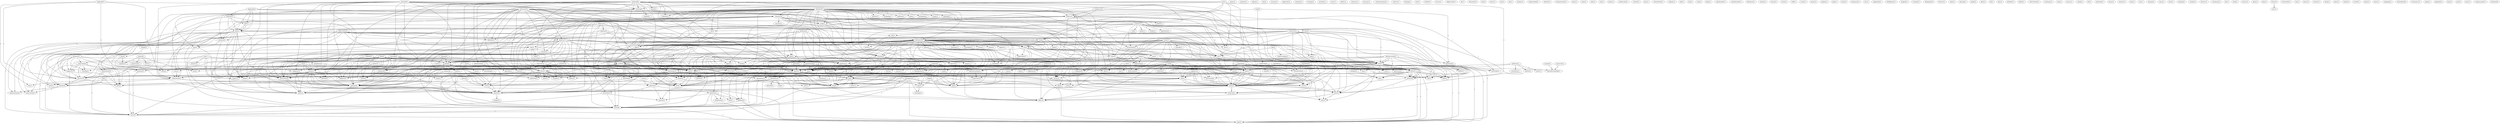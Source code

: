 digraph G {
  observation [ label="observation(3)" ];
  believes [ label="believes(7)" ];
  commitment [ label="commitment(3)" ];
  sentence [ label="sentence(2)" ];
  case [ label="case(2)" ];
  followed [ label="followed(1)" ];
  etiquette [ label="etiquette(2)" ];
  finish [ label="finish(1)" ];
  keep [ label="keep(3)" ];
  mitchell [ label="mitchell(4)" ];
  continue [ label="continue(16)" ];
  come [ label="come(2)" ];
  meeting [ label="meeting(6)" ];
  make [ label="make(4)" ];
  point [ label="point(1)" ];
  point [ label="point(2)" ];
  happens [ label="happens(4)" ];
  think [ label="think(4)" ];
  package [ label="package(8)" ];
  know [ label="know(3)" ];
  investment [ label="investment(2)" ];
  prepared [ label="prepared(1)" ];
  passed [ label="passed(3)" ];
  listen [ label="listen(2)" ];
  needs [ label="needs(1)" ];
  see [ label="see(8)" ];
  power [ label="power(6)" ];
  rests [ label="rests(1)" ];
  repression [ label="repression(1)" ];
  complies [ label="complies(1)" ];
  area [ label="area(2)" ];
  put [ label="put(2)" ];
  work [ label="work(1)" ];
  situation [ label="situation(7)" ];
  work [ label="work(1)" ];
  sort [ label="sort(1)" ];
  proforma [ label="proforma(1)" ];
  right [ label="right(1)" ];
  one [ label="one(3)" ];
  context [ label="context(4)" ];
  agree [ label="agree(1)" ];
  moment [ label="moment(1)" ];
  option [ label="option(1)" ];
  role [ label="role(2)" ];
  appears [ label="appears(3)" ];
  compromise [ label="compromise(3)" ];
  told [ label="told(1)" ];
  mean [ label="mean(1)" ];
  compromise [ label="compromise(2)" ];
  trust [ label="trust(1)" ];
  mean [ label="mean(3)" ];
  assume [ label="assume(1)" ];
  approach [ label="approach(1)" ];
  congress [ label="congress(5)" ];
  experience [ label="experience(1)" ];
  week [ label="week(5)" ];
  aid [ label="aid(1)" ];
  way [ label="way(4)" ];
  plans [ label="plans(1)" ];
  ask [ label="ask(2)" ];
  involvement [ label="involvement(2)" ];
  tell [ label="tell(2)" ];
  list [ label="list(7)" ];
  plan [ label="plan(5)" ];
  couple [ label="couple(1)" ];
  yesterday [ label="yesterday(2)" ];
  consider [ label="consider(1)" ];
  evening [ label="evening(1)" ];
  conference [ label="conference(3)" ];
  believe [ label="believe(2)" ];
  camp [ label="camp(1)" ];
  try [ label="try(4)" ];
  woo [ label="woo(1)" ];
  provides [ label="provides(1)" ];
  comply [ label="comply(2)" ];
  stay [ label="stay(4)" ];
  beginning [ label="beginning(2)" ];
  term [ label="term(2)" ];
  majority [ label="majority(2)" ];
  didn [ label="didn(1)" ];
  made [ label="made(1)" ];
  need [ label="need(1)" ];
  need [ label="need(1)" ];
  clear [ label="clear(2)" ];
  news [ label="news(1)" ];
  resolution [ label="resolution(3)" ];
  negotiating [ label="negotiating(1)" ];
  look [ label="look(2)" ];
  press [ label="press(2)" ];
  look [ label="look(2)" ];
  press [ label="press(5)" ];
  table [ label="table(1)" ];
  review [ label="review(2)" ];
  agreement [ label="agreement(2)" ];
  sign [ label="sign(2)" ];
  program [ label="program(6)" ];
  go [ label="go(9)" ];
  time [ label="time(7)" ];
  fight [ label="fight(1)" ];
  fight [ label="fight(1)" ];
  happened [ label="happened(1)" ];
  vote [ label="vote(1)" ];
  order [ label="order(1)" ];
  office [ label="office(2)" ];
  reach [ label="reach(2)" ];
  question [ label="question(7)" ];
  ability [ label="ability(1)" ];
  stimulus [ label="stimulus(1)" ];
  present [ label="present(1)" ];
  take [ label="take(3)" ];
  correspondence [ label="correspondence(1)" ];
  evidence [ label="evidence(3)" ];
  difference [ label="difference(1)" ];
  faith [ label="faith(1)" ];
  warn [ label="warn(1)" ];
  effect [ label="effect(2)" ];
  talk [ label="talk(2)" ];
  understanding [ label="understanding(1)" ];
  view [ label="view(1)" ];
  reduces [ label="reduces(1)" ];
  funding [ label="funding(2)" ];
  lack [ label="lack(1)" ];
  rethink [ label="rethink(1)" ];
  iran [ label="iran(1)" ];
  compliance [ label="compliance(5)" ];
  become [ label="become(1)" ];
  terrorism [ label="terrorism(2)" ];
  support [ label="support(4)" ];
  expect [ label="expect(1)" ];
  accuse [ label="accuse(1)" ];
  intends [ label="intends(2)" ];
  progress [ label="progress(4)" ];
  issue [ label="issue(1)" ];
  issue [ label="issue(1)" ];
  something [ label="something(10)" ];
  process [ label="process(5)" ];
  opportunity [ label="opportunity(1)" ];
  cia [ label="cia(1)" ];
  education [ label="education(2)" ];
  end [ label="end(1)" ];
  game [ label="game(4)" ];
  tighten [ label="tighten(1)" ];
  noose [ label="noose(1)" ];
  reiterates [ label="reiterates(1)" ];
  investigate [ label="investigate(1)" ];
  watch [ label="watch(1)" ];
  tolerate [ label="tolerate(1)" ];
  belief [ label="belief(2)" ];
  cooperation [ label="cooperation(1)" ];
  demand [ label="demand(1)" ];
  reason [ label="reason(1)" ];
  ball [ label="ball(5)" ];
  find [ label="find(2)" ];
  kind [ label="kind(8)" ];
  meets [ label="meets(1)" ];
  play [ label="play(2)" ];
  move [ label="move(3)" ];
  won [ label="won(1)" ];
  hussein [ label="hussein(3)" ];
  want [ label="want(1)" ];
  judgment [ label="judgment(1)" ];
  pre [ label="pre(1)" ];
  policy [ label="policy(3)" ];
  prevent [ label="prevent(1)" ];
  create [ label="create(3)" ];
  reiterated [ label="reiterated(4)" ];
  mubarak [ label="mubarak(6)" ];
  information [ label="information(3)" ];
  schedule [ label="schedule(2)" ];
  lunch [ label="lunch(2)" ];
  morning [ label="morning(6)" ];
  tomorrow [ label="tomorrow(3)" ];
  characterization [ label="characterization(2)" ];
  period [ label="period(1)" ];
  dinner [ label="dinner(1)" ];
  interview [ label="interview(1)" ];
  anything [ label="anything(4)" ];
  visit [ label="visit(4)" ];
  release [ label="release(1)" ];
  perpetuating [ label="perpetuating(1)" ];
  derelict [ label="derelict(1)" ];
  today [ label="today(3)" ];
  baseball [ label="baseball(3)" ];
  management [ label="management(1)" ];
  group [ label="group(1)" ];
  briefing [ label="briefing(3)" ];
  org [ label="org(1)" ];
  league [ label="league(1)" ];
  read [ label="read(1)" ];
  letter [ label="letter(1)" ];
  sent [ label="sent(2)" ];
  transportation [ label="transportation(1)" ];
  meet [ label="meet(1)" ];
  bill [ label="bill(2)" ];
  summer [ label="summer(4)" ];
  action [ label="action(8)" ];
  room [ label="room(1)" ];
  miyazawa [ label="miyazawa(3)" ];
  conversation [ label="conversation(3)" ];
  comment [ label="comment(4)" ];
  discussion [ label="discussion(3)" ];
  empted [ label="empted(1)" ];
  duty [ label="duty(1)" ];
  operation [ label="operation(1)" ];
  deal [ label="deal(1)" ];
  rule [ label="rule(1)" ];
  rest [ label="rest(1)" ];
  peace [ label="peace(1)" ];
  understand [ label="understand(1)" ];
  george [ label="george(18)" ];
  possibility [ label="possibility(3)" ];
  park [ label="park(1)" ];
  probability [ label="probability(1)" ];
  year [ label="year(2)" ];
  escapes [ label="escapes(1)" ];
  accept [ label="accept(1)" ];
  embargo [ label="embargo(2)" ];
  name [ label="name(1)" ];
  break [ label="break(1)" ];
  logjam [ label="logjam(1)" ];
  individual [ label="individual(2)" ];
  partner [ label="partner(1)" ];
  managing [ label="managing(1)" ];
  condition [ label="condition(1)" ];
  gridlock [ label="gridlock(2)" ];
  summit [ label="summit(1)" ];
  frustrate [ label="frustrate(2)" ];
  minority [ label="minority(2)" ];
  activity [ label="activity(2)" ];
  miazawa [ label="miazawa(2)" ];
  standing [ label="standing(1)" ];
  position [ label="position(5)" ];
  administration [ label="administration(3)" ];
  thinks [ label="thinks(1)" ];
  opposition [ label="opposition(2)" ];
  day [ label="day(1)" ];
  job [ label="job(1)" ];
  past [ label="past(1)" ];
  serbia [ label="serbia(2)" ];
  amtrack [ label="amtrack(3)" ];
  miscalculate [ label="miscalculate(1)" ];
  rodham [ label="rodham(1)" ];
  dole [ label="dole(4)" ];
  side [ label="side(1)" ];
  believed [ label="believed(1)" ];
  hud [ label="hud(1)" ];
  iraq [ label="iraq(3)" ];
  feel [ label="feel(1)" ];
  law [ label="law(1)" ];
  enforcement [ label="enforcement(1)" ];
  wait [ label="wait(1)" ];
  courtesy [ label="courtesy(1)" ];
  took [ label="took(1)" ];
  network [ label="network(1)" ];
  iraqi [ label="iraqi(3)" ];
  leadership [ label="leadership(5)" ];
  house [ label="house(7)" ];
  passage [ label="passage(1)" ];
  road [ label="road(1)" ];
  thing [ label="thing(1)" ];
  combination [ label="combination(1)" ];
  pickett [ label="pickett(1)" ];
  filibuster [ label="filibuster(2)" ];
  highway [ label="highway(2)" ];
  stop [ label="stop(3)" ];
  consideration [ label="consideration(1)" ];
  matter [ label="matter(2)" ];
  baltimore [ label="baltimore(1)" ];
  tack [ label="tack(1)" ];
  station [ label="station(1)" ];
  transit [ label="transit(1)" ];
  construction [ label="construction(1)" ];
  introduction [ label="introduction(1)" ];
  travel [ label="travel(1)" ];
  staff [ label="staff(1)" ];
  russia [ label="russia(1)" ];
  easter [ label="easter(1)" ];
  explain [ label="explain(1)" ];
  logic [ label="logic(1)" ];
  met [ label="met(2)" ];
  went [ label="went(1)" ];
  boris [ label="boris(2)" ];
  commerce [ label="commerce(1)" ];
  war [ label="war(1)" ];
  appointed [ label="appointed(1)" ];
  california [ label="california(1)" ];
  cabinet [ label="cabinet(2)" ];
  envoy [ label="envoy(1)" ];
  coordiante [ label="coordiante(1)" ];
  magnitude [ label="magnitude(2)" ];
  announced [ label="announced(1)" ];
  immunization [ label="immunization(1)" ];
  jackson [ label="jackson(9)" ];
  course [ label="course(1)" ];
  friend [ label="friend(1)" ];
  town [ label="town(1)" ];
  misunderstanding [ label="misunderstanding(1)" ];
  intelligence [ label="intelligence(1)" ];
  stopped [ label="stopped(1)" ];
  strategy [ label="strategy(1)" ];
  delegation [ label="delegation(2)" ];
  interest [ label="interest(1)" ];
  unify [ label="unify(1)" ];
  reverend [ label="reverend(7)" ];
  passing [ label="passing(1)" ];
  spoke [ label="spoke(2)" ];
  pitch [ label="pitch(1)" ];
  japanese [ label="japanese(4)" ];
  stated [ label="stated(1)" ];
  fbi [ label="fbi(1)" ];
  stand [ label="stand(1)" ];
  riley [ label="riley(1)" ];
  problem [ label="problem(1)" ];
  deficit [ label="deficit(1)" ];
  intervention [ label="intervention(1)" ];
  continues [ label="continues(1)" ];
  senate [ label="senate(1)" ];
  perpetuate [ label="perpetuate(1)" ];
  hold [ label="hold(1)" ];
  york [ label="york(1)" ];
  caucus [ label="caucus(1)" ];
  vanick [ label="vanick(1)" ];
  edt [ label="edt(1)" ];
  wanted [ label="wanted(2)" ];
  maryland [ label="maryland(1)" ];
  mr [ label="mr(64)" ];
  mention [ label="mention(1)" ];
  raises [ label="raises(1)" ];
  mclarty [ label="mclarty(1)" ];
  beat [ label="beat(1)" ];
  vice [ label="vice(1)" ];
  saddam [ label="saddam(4)" ];
  sharing [ label="sharing(1)" ];
  republican [ label="republican(1)" ];
  wasn [ label="wasn(1)" ];
  bush [ label="bush(1)" ];
  nothing [ label="nothing(2)" ];
  sunday [ label="sunday(1)" ];
  discuss [ label="discuss(1)" ];
  statement [ label="statement(1)" ];
  hq [ label="hq(1)" ];
  asked [ label="asked(2)" ];
  vancouver [ label="vancouver(2)" ];
  chief [ label="chief(1)" ];
  excuse [ label="excuse(1)" ];
  pena [ label="pena(1)" ];
  base [ label="base(1)" ];
  hear [ label="hear(1)" ];
  misreading [ label="misreading(1)" ];
  future [ label="future(2)" ];
  turn [ label="turn(1)" ];
  frustration [ label="frustration(1)" ];
  ron [ label="ron(1)" ];
  jewry [ label="jewry(2)" ];
  yeltsin [ label="yeltsin(5)" ];
  contact [ label="contact(1)" ];
  fact [ label="fact(3)" ];
  business [ label="business(1)" ];
  message [ label="message(1)" ];
  mack [ label="mack(1)" ];
  iran [ label="iran(1)" ];
  gave [ label="gave(1)" ];
  clinton [ label="clinton(2)" ];
  island [ label="island(1)" ];
  senator [ label="senator(8)" ];
  record [ label="record(1)" ];
  union [ label="union(1)" ];
  budget [ label="budget(3)" ];
  marc [ label="marc(1)" ];
  campaign [ label="campaign(1)" ];
  christopher [ label="christopher(6)" ];
  president [ label="president(45)" ];
  secretary [ label="secretary(12)" ];
  japan [ label="japan(1)" ];
  gephardt [ label="gephardt(1)" ];
  kuril [ label="kuril(2)" ];
  gore [ label="gore(2)" ];
  jesse [ label="jesse(1)" ];
  congressman [ label="congressman(1)" ];
  minister [ label="minister(6)" ];
  observation -> believes [ label="1" ];
  observation -> commitment [ label="1" ];
  observation -> sentence [ label="1" ];
  observation -> case [ label="1" ];
  observation -> followed [ label="1" ];
  observation -> etiquette [ label="1" ];
  observation -> finish [ label="1" ];
  observation -> keep [ label="1" ];
  mitchell -> believes [ label="1" ];
  mitchell -> continue [ label="1" ];
  mitchell -> come [ label="1" ];
  mitchell -> meeting [ label="1" ];
  mitchell -> make [ label="1" ];
  mitchell -> point [ label="1" ];
  mitchell -> point [ label="1" ];
  mitchell -> happens [ label="1" ];
  mitchell -> think [ label="1" ];
  mitchell -> package [ label="1" ];
  mitchell -> know [ label="2" ];
  mitchell -> investment [ label="1" ];
  mitchell -> prepared [ label="1" ];
  mitchell -> passed [ label="1" ];
  mitchell -> listen [ label="1" ];
  mitchell -> needs [ label="1" ];
  mitchell -> see [ label="2" ];
  power -> rests [ label="1" ];
  power -> repression [ label="1" ];
  power -> complies [ label="1" ];
  power -> area [ label="1" ];
  put -> work [ label="1" ];
  put -> meeting [ label="1" ];
  put -> situation [ label="1" ];
  put -> work [ label="1" ];
  put -> sort [ label="1" ];
  put -> proforma [ label="1" ];
  put -> right [ label="1" ];
  put -> one [ label="1" ];
  put -> context [ label="1" ];
  appears -> compromise [ label="1" ];
  appears -> told [ label="1" ];
  appears -> mean [ label="1" ];
  appears -> compromise [ label="1" ];
  appears -> trust [ label="1" ];
  appears -> mean [ label="1" ];
  congress -> experience [ label="1" ];
  congress -> week [ label="1" ];
  congress -> aid [ label="1" ];
  congress -> way [ label="1" ];
  congress -> plans [ label="1" ];
  congress -> ask [ label="1" ];
  congress -> involvement [ label="1" ];
  congress -> tell [ label="1" ];
  congress -> list [ label="2" ];
  congress -> plan [ label="1" ];
  congress -> couple [ label="1" ];
  congress -> yesterday [ label="1" ];
  congress -> mean [ label="1" ];
  congress -> mean [ label="1" ];
  conference -> believe [ label="2" ];
  conference -> list [ label="2" ];
  conference -> yesterday [ label="1" ];
  conference -> know [ label="2" ];
  work -> camp [ label="1" ];
  work -> try [ label="1" ];
  work -> right [ label="1" ];
  work -> woo [ label="1" ];
  comply -> stay [ label="1" ];
  beginning -> term [ label="1" ];
  beginning -> majority [ label="1" ];
  beginning -> didn [ label="1" ];
  beginning -> made [ label="1" ];
  beginning -> need [ label="1" ];
  beginning -> need [ label="1" ];
  beginning -> clear [ label="1" ];
  resolution -> continue [ label="2" ];
  resolution -> come [ label="1" ];
  resolution -> negotiating [ label="1" ];
  resolution -> look [ label="1" ];
  resolution -> press [ label="1" ];
  resolution -> look [ label="1" ];
  resolution -> press [ label="1" ];
  resolution -> table [ label="1" ];
  resolution -> review [ label="1" ];
  resolution -> agreement [ label="1" ];
  resolution -> sign [ label="1" ];
  program -> continue [ label="1" ];
  program -> go [ label="1" ];
  program -> time [ label="1" ];
  program -> fight [ label="1" ];
  program -> passed [ label="2" ];
  program -> fight [ label="1" ];
  program -> sign [ label="1" ];
  happened -> compromise [ label="1" ];
  happened -> meeting [ label="1" ];
  happened -> vote [ label="1" ];
  happened -> order [ label="1" ];
  happened -> compromise [ label="1" ];
  stay -> complies [ label="1" ];
  stay -> office [ label="1" ];
  reach -> question [ label="1" ];
  week -> continue [ label="1" ];
  week -> take [ label="1" ];
  week -> look [ label="1" ];
  week -> list [ label="1" ];
  week -> look [ label="1" ];
  week -> review [ label="1" ];
  evidence -> difference [ label="1" ];
  evidence -> faith [ label="1" ];
  evidence -> warn [ label="1" ];
  evidence -> time [ label="1" ];
  evidence -> effect [ label="1" ];
  talk -> understanding [ label="1" ];
  talk -> list [ label="1" ];
  talk -> view [ label="1" ];
  iran -> compliance [ label="1" ];
  iran -> become [ label="1" ];
  iran -> terrorism [ label="1" ];
  iran -> support [ label="1" ];
  iran -> area [ label="1" ];
  iran -> expect [ label="1" ];
  believes -> commitment [ label="1" ];
  believes -> intends [ label="1" ];
  believes -> progress [ label="1" ];
  believes -> issue [ label="1" ];
  believes -> take [ label="1" ];
  believes -> issue [ label="1" ];
  believes -> look [ label="1" ];
  believes -> try [ label="1" ];
  believes -> list [ label="1" ];
  believes -> something [ label="1" ];
  believes -> look [ label="1" ];
  believes -> process [ label="1" ];
  believes -> go [ label="2" ];
  believes -> review [ label="1" ];
  believes -> time [ label="1" ];
  believes -> package [ label="1" ];
  believes -> investment [ label="1" ];
  believes -> passed [ label="2" ];
  believes -> needs [ label="1" ];
  believes -> keep [ label="1" ];
  continue -> come [ label="1" ];
  continue -> game [ label="1" ];
  continue -> tighten [ label="1" ];
  continue -> question [ label="1" ];
  continue -> noose [ label="1" ];
  continue -> reiterates [ label="1" ];
  continue -> negotiating [ label="1" ];
  continue -> terrorism [ label="1" ];
  continue -> situation [ label="1" ];
  continue -> make [ label="1" ];
  continue -> support [ label="1" ];
  continue -> investigate [ label="1" ];
  continue -> look [ label="2" ];
  continue -> try [ label="2" ];
  continue -> press [ label="2" ];
  continue -> watch [ label="1" ];
  continue -> point [ label="1" ];
  continue -> tolerate [ label="1" ];
  continue -> look [ label="2" ];
  continue -> go [ label="1" ];
  continue -> press [ label="2" ];
  continue -> point [ label="1" ];
  continue -> belief [ label="1" ];
  continue -> cooperation [ label="1" ];
  continue -> table [ label="1" ];
  continue -> demand [ label="1" ];
  continue -> reason [ label="1" ];
  continue -> review [ label="1" ];
  continue -> time [ label="1" ];
  continue -> think [ label="1" ];
  continue -> package [ label="1" ];
  continue -> agreement [ label="1" ];
  continue -> fight [ label="1" ];
  continue -> investment [ label="1" ];
  continue -> effect [ label="1" ];
  continue -> passed [ label="1" ];
  continue -> fight [ label="1" ];
  continue -> needs [ label="1" ];
  continue -> ball [ label="1" ];
  continue -> find [ label="1" ];
  continue -> kind [ label="1" ];
  continue -> sign [ label="1" ];
  commitment -> process [ label="2" ];
  commitment -> play [ label="1" ];
  commitment -> move [ label="1" ];
  hussein -> want [ label="1" ];
  hussein -> think [ label="1" ];
  hussein -> judgment [ label="1" ];
  hussein -> see [ label="1" ];
  term -> policy [ label="1" ];
  term -> prevent [ label="1" ];
  term -> create [ label="1" ];
  term -> kind [ label="1" ];
  policy -> reiterated [ label="1" ];
  policy -> prevent [ label="1" ];
  policy -> create [ label="1" ];
  policy -> kind [ label="1" ];
  come -> negotiating [ label="1" ];
  come -> right [ label="1" ];
  come -> table [ label="1" ];
  come -> agreement [ label="1" ];
  come -> sign [ label="1" ];
  compliance -> terrorism [ label="1" ];
  compliance -> support [ label="1" ];
  compliance -> demand [ label="1" ];
  mubarak -> meeting [ label="1" ];
  mubarak -> information [ label="1" ];
  mubarak -> schedule [ label="1" ];
  mubarak -> believe [ label="1" ];
  mubarak -> lunch [ label="1" ];
  mubarak -> morning [ label="2" ];
  mubarak -> tomorrow [ label="3" ];
  mubarak -> point [ label="1" ];
  mubarak -> right [ label="1" ];
  mubarak -> characterization [ label="1" ];
  mubarak -> point [ label="1" ];
  mubarak -> period [ label="1" ];
  mubarak -> time [ label="1" ];
  mubarak -> think [ label="2" ];
  mubarak -> mean [ label="1" ];
  mubarak -> know [ label="2" ];
  mubarak -> dinner [ label="1" ];
  mubarak -> interview [ label="1" ];
  mubarak -> anything [ label="1" ];
  mubarak -> visit [ label="3" ];
  mubarak -> passed [ label="1" ];
  mubarak -> mean [ label="1" ];
  today -> baseball [ label="1" ];
  today -> negotiating [ label="1" ];
  today -> look [ label="1" ];
  today -> press [ label="1" ];
  today -> look [ label="1" ];
  today -> press [ label="1" ];
  today -> management [ label="1" ];
  today -> table [ label="1" ];
  today -> group [ label="1" ];
  today -> agreement [ label="1" ];
  today -> see [ label="1" ];
  today -> sign [ label="1" ];
  briefing -> org [ label="1" ];
  game -> baseball [ label="1" ];
  game -> situation [ label="1" ];
  game -> league [ label="1" ];
  game -> read [ label="1" ];
  game -> letter [ label="1" ];
  game -> sent [ label="1" ];
  bill -> summer [ label="1" ];
  bill -> action [ label="1" ];
  majority -> way [ label="1" ];
  majority -> didn [ label="1" ];
  majority -> need [ label="1" ];
  majority -> support [ label="1" ];
  majority -> need [ label="1" ];
  compromise -> question [ label="1" ];
  compromise -> vote [ label="1" ];
  compromise -> order [ label="1" ];
  compromise -> package [ label="1" ];
  miyazawa -> conversation [ label="1" ];
  miyazawa -> intends [ label="1" ];
  miyazawa -> comment [ label="1" ];
  miyazawa -> sentence [ label="1" ];
  miyazawa -> issue [ label="1" ];
  miyazawa -> issue [ label="1" ];
  miyazawa -> case [ label="1" ];
  miyazawa -> something [ label="1" ];
  miyazawa -> process [ label="2" ];
  miyazawa -> go [ label="1" ];
  miyazawa -> play [ label="1" ];
  miyazawa -> belief [ label="1" ];
  miyazawa -> followed [ label="1" ];
  miyazawa -> discussion [ label="1" ];
  miyazawa -> time [ label="1" ];
  miyazawa -> think [ label="1" ];
  miyazawa -> context [ label="1" ];
  miyazawa -> know [ label="1" ];
  miyazawa -> finish [ label="1" ];
  miyazawa -> keep [ label="1" ];
  meeting -> empted [ label="1" ];
  meeting -> believe [ label="1" ];
  meeting -> involvement [ label="1" ];
  meeting -> lunch [ label="1" ];
  meeting -> dinner [ label="1" ];
  meeting -> ball [ label="1" ];
  information -> duty [ label="1" ];
  information -> operation [ label="1" ];
  information -> visit [ label="1" ];
  information -> passed [ label="1" ];
  way -> rest [ label="1" ];
  way -> plan [ label="1" ];
  way -> process [ label="1" ];
  way -> summer [ label="1" ];
  way -> passed [ label="1" ];
  complies -> office [ label="1" ];
  george -> baseball [ label="1" ];
  george -> schedule [ label="1" ];
  george -> comment [ label="1" ];
  george -> possibility [ label="1" ];
  george -> issue [ label="1" ];
  george -> park [ label="1" ];
  george -> made [ label="1" ];
  george -> situation [ label="1" ];
  george -> tell [ label="1" ];
  george -> probability [ label="1" ];
  george -> make [ label="1" ];
  george -> issue [ label="1" ];
  george -> sort [ label="1" ];
  george -> year [ label="1" ];
  george -> warn [ label="1" ];
  george -> escapes [ label="1" ];
  george -> plan [ label="1" ];
  george -> proforma [ label="1" ];
  george -> accept [ label="1" ];
  george -> management [ label="1" ];
  george -> embargo [ label="1" ];
  george -> name [ label="1" ];
  george -> break [ label="1" ];
  george -> one [ label="4" ];
  george -> group [ label="1" ];
  george -> told [ label="1" ];
  george -> think [ label="1" ];
  george -> package [ label="1" ];
  george -> logjam [ label="1" ];
  george -> etiquette [ label="1" ];
  george -> mean [ label="1" ];
  george -> compromise [ label="1" ];
  george -> know [ label="1" ];
  george -> individual [ label="1" ];
  george -> partner [ label="2" ];
  george -> managing [ label="2" ];
  george -> anything [ label="1" ];
  george -> org [ label="1" ];
  george -> trust [ label="1" ];
  george -> condition [ label="1" ];
  george -> prepared [ label="1" ];
  george -> mean [ label="1" ];
  george -> gridlock [ label="1" ];
  george -> action [ label="1" ];
  george -> ball [ label="1" ];
  george -> kind [ label="1" ];
  question -> frustrate [ label="1" ];
  question -> minority [ label="1" ];
  question -> activity [ label="1" ];
  miazawa -> conversation [ label="1" ];
  miazawa -> reiterated [ label="1" ];
  miazawa -> support [ label="1" ];
  miazawa -> process [ label="1" ];
  miazawa -> play [ label="1" ];
  miazawa -> standing [ label="1" ];
  miazawa -> position [ label="1" ];
  miazawa -> move [ label="1" ];
  administration -> look [ label="1" ];
  administration -> thinks [ label="1" ];
  administration -> opposition [ label="1" ];
  administration -> look [ label="1" ];
  administration -> day [ label="1" ];
  administration -> one [ label="1" ];
  administration -> time [ label="1" ];
  administration -> job [ label="1" ];
  administration -> effect [ label="1" ];
  baseball -> read [ label="1" ];
  baseball -> management [ label="1" ];
  serbia -> noose [ label="1" ];
  serbia -> try [ label="1" ];
  serbia -> time [ label="1" ];
  serbia -> think [ label="1" ];
  serbia -> effect [ label="1" ];
  amtrack -> know [ label="1" ];
  dole -> make [ label="1" ];
  dole -> point [ label="1" ];
  dole -> point [ label="1" ];
  dole -> happens [ label="1" ];
  dole -> think [ label="1" ];
  dole -> package [ label="1" ];
  dole -> know [ label="2" ];
  dole -> investment [ label="1" ];
  dole -> prepared [ label="1" ];
  dole -> passed [ label="1" ];
  dole -> listen [ label="1" ];
  dole -> needs [ label="1" ];
  dole -> see [ label="2" ];
  didn -> ask [ label="1" ];
  didn -> need [ label="1" ];
  didn -> need [ label="1" ];
  conversation -> process [ label="2" ];
  conversation -> play [ label="1" ];
  conversation -> belief [ label="1" ];
  conversation -> time [ label="1" ];
  conversation -> believed [ label="1" ];
  intends -> process [ label="1" ];
  intends -> ball [ label="1" ];
  reiterated -> support [ label="2" ];
  reiterated -> process [ label="2" ];
  reiterated -> play [ label="2" ];
  reiterated -> standing [ label="2" ];
  reiterated -> position [ label="2" ];
  reiterated -> move [ label="2" ];
  iraq -> point [ label="1" ];
  iraq -> point [ label="1" ];
  iraq -> demand [ label="1" ];
  iraq -> one [ label="1" ];
  iraq -> expect [ label="1" ];
  iraq -> office [ label="1" ];
  feel -> duty [ label="1" ];
  feel -> law [ label="1" ];
  feel -> day [ label="1" ];
  feel -> time [ label="1" ];
  feel -> enforcement [ label="1" ];
  feel -> wait [ label="1" ];
  feel -> effect [ label="1" ];
  feel -> kind [ label="1" ];
  comment -> sentence [ label="1" ];
  comment -> made [ label="1" ];
  comment -> situation [ label="1" ];
  comment -> courtesy [ label="1" ];
  comment -> case [ label="1" ];
  comment -> process [ label="1" ];
  comment -> followed [ label="1" ];
  comment -> context [ label="1" ];
  comment -> etiquette [ label="2" ];
  comment -> mean [ label="1" ];
  comment -> believed [ label="1" ];
  comment -> mean [ label="1" ];
  comment -> finish [ label="1" ];
  comment -> keep [ label="1" ];
  possibility -> took [ label="1" ];
  possibility -> network [ label="1" ];
  possibility -> visit [ label="1" ];
  possibility -> action [ label="1" ];
  iraqi -> believe [ label="1" ];
  iraqi -> leadership [ label="1" ];
  iraqi -> opposition [ label="2" ];
  ask -> go [ label="1" ];
  ask -> ball [ label="1" ];
  house -> involvement [ label="1" ];
  house -> sort [ label="2" ];
  house -> passage [ label="1" ];
  house -> list [ label="1" ];
  house -> duty [ label="1" ];
  house -> plan [ label="2" ];
  house -> proforma [ label="2" ];
  house -> law [ label="1" ];
  house -> one [ label="2" ];
  house -> enforcement [ label="1" ];
  house -> mean [ label="1" ];
  house -> know [ label="1" ];
  house -> mean [ label="1" ];
  house -> kind [ label="1" ];
  sentence -> case [ label="1" ];
  sentence -> keep [ label="1" ];
  progress -> something [ label="2" ];
  progress -> summer [ label="1" ];
  progress -> create [ label="2" ];
  progress -> action [ label="1" ];
  believe -> pickett [ label="1" ];
  believe -> made [ label="1" ];
  believe -> opposition [ label="1" ];
  believe -> characterization [ label="1" ];
  believe -> context [ label="1" ];
  believe -> clear [ label="1" ];
  believe -> dinner [ label="1" ];
  believe -> fight [ label="1" ];
  believe -> passed [ label="1" ];
  believe -> fight [ label="1" ];
  filibuster -> frustrate [ label="1" ];
  filibuster -> highway [ label="1" ];
  filibuster -> plan [ label="1" ];
  filibuster -> stop [ label="1" ];
  filibuster -> action [ label="1" ];
  filibuster -> move [ label="1" ];
  frustrate -> activity [ label="1" ];
  frustrate -> action [ label="1" ];
  frustrate -> move [ label="1" ];
  issue -> escapes [ label="1" ];
  issue -> process [ label="1" ];
  issue -> go [ label="1" ];
  issue -> name [ label="1" ];
  issue -> individual [ label="1" ];
  issue -> action [ label="1" ];
  issue -> kind [ label="1" ];
  matter -> year [ label="1" ];
  matter -> happens [ label="1" ];
  matter -> time [ label="1" ];
  take -> look [ label="2" ];
  take -> look [ label="2" ];
  take -> tack [ label="1" ];
  made -> situation [ label="1" ];
  made -> need [ label="1" ];
  made -> need [ label="1" ];
  made -> etiquette [ label="1" ];
  made -> clear [ label="2" ];
  highway -> work [ label="1" ];
  highway -> right [ label="1" ];
  highway -> construction [ label="1" ];
  leadership -> day [ label="1" ];
  leadership -> introduction [ label="1" ];
  leadership -> time [ label="1" ];
  leadership -> package [ label="1" ];
  leadership -> wait [ label="1" ];
  leadership -> effect [ label="1" ];
  involvement -> list [ label="1" ];
  involvement -> ball [ label="1" ];
  terrorism -> kind [ label="1" ];
  met -> lunch [ label="1" ];
  met -> went [ label="1" ];
  met -> introduction [ label="1" ];
  met -> package [ label="1" ];
  situation -> make [ label="1" ];
  situation -> league [ label="1" ];
  situation -> tolerate [ label="1" ];
  situation -> read [ label="1" ];
  situation -> right [ label="1" ];
  situation -> belief [ label="1" ];
  situation -> prevent [ label="1" ];
  situation -> context [ label="1" ];
  situation -> etiquette [ label="1" ];
  situation -> create [ label="1" ];
  situation -> kind [ label="2" ];
  california -> cabinet [ label="2" ];
  california -> envoy [ label="2" ];
  california -> coordiante [ label="2" ];
  california -> know [ label="2" ];
  california -> visit [ label="1" ];
  magnitude -> announced [ label="1" ];
  magnitude -> one [ label="1" ];
  need -> work [ label="1" ];
  need -> right [ label="1" ];
  need -> one [ label="1" ];
  need -> package [ label="1" ];
  need -> summer [ label="1" ];
  need -> construction [ label="1" ];
  need -> immunization [ label="1" ];
  need -> compromise [ label="1" ];
  need -> investment [ label="1" ];
  need -> keep [ label="1" ];
  jackson -> course [ label="1" ];
  jackson -> something [ label="1" ];
  jackson -> go [ label="1" ];
  jackson -> characterization [ label="1" ];
  jackson -> management [ label="1" ];
  jackson -> friend [ label="1" ];
  jackson -> group [ label="1" ];
  jackson -> told [ label="1" ];
  jackson -> know [ label="2" ];
  jackson -> town [ label="1" ];
  jackson -> anything [ label="1" ];
  jackson -> ball [ label="3" ];
  jackson -> see [ label="2" ];
  jackson -> kind [ label="1" ];
  tell -> anything [ label="1" ];
  make -> issue [ label="1" ];
  make -> escapes [ label="1" ];
  make -> point [ label="1" ];
  make -> right [ label="1" ];
  make -> point [ label="1" ];
  make -> name [ label="1" ];
  make -> prevent [ label="1" ];
  make -> day [ label="1" ];
  make -> time [ label="1" ];
  make -> package [ label="1" ];
  make -> misunderstanding [ label="2" ];
  make -> individual [ label="1" ];
  make -> clear [ label="1" ];
  make -> wait [ label="1" ];
  make -> investment [ label="1" ];
  make -> effect [ label="1" ];
  make -> passed [ label="1" ];
  make -> create [ label="1" ];
  make -> needs [ label="1" ];
  make -> action [ label="1" ];
  make -> kind [ label="2" ];
  issue -> escapes [ label="1" ];
  issue -> process [ label="1" ];
  issue -> go [ label="1" ];
  issue -> name [ label="1" ];
  issue -> individual [ label="1" ];
  issue -> action [ label="1" ];
  issue -> kind [ label="1" ];
  work -> try [ label="1" ];
  work -> right [ label="1" ];
  work -> woo [ label="1" ];
  support -> process [ label="1" ];
  support -> play [ label="1" ];
  support -> move [ label="1" ];
  lunch -> went [ label="1" ];
  lunch -> dinner [ label="1" ];
  reverend -> something [ label="1" ];
  reverend -> go [ label="1" ];
  reverend -> characterization [ label="1" ];
  reverend -> management [ label="1" ];
  reverend -> group [ label="1" ];
  reverend -> know [ label="2" ];
  reverend -> anything [ label="1" ];
  reverend -> ball [ label="2" ];
  reverend -> see [ label="2" ];
  morning -> point [ label="1" ];
  morning -> point [ label="1" ];
  morning -> think [ label="1" ];
  morning -> package [ label="1" ];
  morning -> dinner [ label="1" ];
  morning -> visit [ label="1" ];
  morning -> investment [ label="1" ];
  morning -> passed [ label="1" ];
  morning -> needs [ label="1" ];
  morning -> see [ label="1" ];
  tomorrow -> right [ label="1" ];
  tomorrow -> dinner [ label="1" ];
  tomorrow -> visit [ label="2" ];
  japanese -> press [ label="3" ];
  japanese -> stated [ label="1" ];
  japanese -> process [ label="3" ];
  japanese -> press [ label="3" ];
  japanese -> play [ label="1" ];
  japanese -> one [ label="1" ];
  japanese -> discussion [ label="1" ];
  japanese -> told [ label="1" ];
  japanese -> context [ label="3" ];
  japanese -> etiquette [ label="3" ];
  japanese -> view [ label="2" ];
  japanese -> mean [ label="5" ];
  japanese -> standing [ label="1" ];
  japanese -> know [ label="1" ];
  japanese -> believed [ label="2" ];
  japanese -> trust [ label="1" ];
  japanese -> position [ label="3" ];
  japanese -> mean [ label="5" ];
  japanese -> move [ label="1" ];
  year -> compromise [ label="1" ];
  look -> thinks [ label="1" ];
  look -> press [ label="1" ];
  look -> press [ label="1" ];
  look -> table [ label="1" ];
  look -> one [ label="1" ];
  look -> agreement [ label="1" ];
  look -> job [ label="1" ];
  look -> sign [ label="1" ];
  try -> list [ label="1" ];
  try -> look [ label="1" ];
  try -> cooperation [ label="1" ];
  try -> review [ label="1" ];
  try -> time [ label="1" ];
  try -> think [ label="1" ];
  try -> woo [ label="1" ];
  try -> effect [ label="1" ];
  try -> find [ label="1" ];
  press -> table [ label="1" ];
  press -> context [ label="1" ];
  press -> agreement [ label="1" ];
  press -> org [ label="1" ];
  press -> sign [ label="1" ];
  list -> look [ label="1" ];
  list -> stand [ label="1" ];
  need -> right [ label="1" ];
  need -> one [ label="1" ];
  need -> package [ label="1" ];
  need -> summer [ label="1" ];
  need -> construction [ label="1" ];
  need -> immunization [ label="1" ];
  need -> compromise [ label="1" ];
  need -> investment [ label="1" ];
  need -> keep [ label="1" ];
  plan -> proforma [ label="1" ];
  plan -> one [ label="1" ];
  plan -> action [ label="2" ];
  plan -> move [ label="2" ];
  case -> action [ label="1" ];
  case -> move [ label="1" ];
  case -> keep [ label="1" ];
  senate -> proforma [ label="1" ];
  senate -> right [ label="1" ];
  senate -> minority [ label="2" ];
  senate -> break [ label="1" ];
  senate -> one [ label="1" ];
  senate -> activity [ label="1" ];
  senate -> perpetuate [ label="1" ];
  senate -> happens [ label="1" ];
  senate -> think [ label="1" ];
  senate -> logjam [ label="1" ];
  senate -> mean [ label="1" ];
  senate -> know [ label="1" ];
  senate -> hold [ label="1" ];
  senate -> prepared [ label="1" ];
  senate -> mean [ label="1" ];
  senate -> gridlock [ label="1" ];
  senate -> action [ label="1" ];
  senate -> see [ label="2" ];
  senate -> sign [ label="1" ];
  point -> demand [ label="1" ];
  point -> package [ label="1" ];
  point -> expect [ label="1" ];
  point -> visit [ label="1" ];
  point -> investment [ label="1" ];
  point -> passed [ label="2" ];
  point -> needs [ label="1" ];
  something -> process [ label="1" ];
  something -> go [ label="1" ];
  something -> discussion [ label="1" ];
  something -> summer [ label="1" ];
  something -> create [ label="2" ];
  something -> action [ label="1" ];
  something -> kind [ label="1" ];
  look -> press [ label="1" ];
  look -> table [ label="1" ];
  look -> one [ label="1" ];
  look -> agreement [ label="1" ];
  look -> job [ label="1" ];
  look -> sign [ label="1" ];
  wanted -> misunderstanding [ label="1" ];
  right -> prevent [ label="1" ];
  right -> review [ label="1" ];
  right -> happens [ label="1" ];
  right -> create [ label="1" ];
  right -> see [ label="1" ];
  right -> kind [ label="1" ];
  mr -> go [ label="1" ];
  mr -> press [ label="1" ];
  mr -> area [ label="1" ];
  mr -> stand [ label="1" ];
  mr -> one [ label="3" ];
  mr -> discussion [ label="1" ];
  mr -> told [ label="1" ];
  mr -> yesterday [ label="1" ];
  mr -> enforcement [ label="1" ];
  mr -> mean [ label="3" ];
  mr -> compromise [ label="2" ];
  mr -> know [ label="2" ];
  mr -> job [ label="1" ];
  mr -> mention [ label="1" ];
  mr -> trust [ label="1" ];
  mr -> prepared [ label="1" ];
  mr -> create [ label="1" ];
  mr -> mean [ label="3" ];
  mr -> kind [ label="1" ];
  process -> play [ label="1" ];
  process -> summer [ label="1" ];
  go -> letter [ label="1" ];
  go -> tack [ label="1" ];
  go -> summer [ label="1" ];
  go -> sent [ label="1" ];
  go -> passed [ label="1" ];
  go -> ball [ label="3" ];
  press -> table [ label="1" ];
  press -> context [ label="1" ];
  press -> agreement [ label="1" ];
  press -> org [ label="1" ];
  press -> sign [ label="1" ];
  characterization -> interview [ label="1" ];
  point -> demand [ label="1" ];
  point -> package [ label="1" ];
  point -> expect [ label="1" ];
  point -> visit [ label="1" ];
  point -> investment [ label="1" ];
  point -> passed [ label="2" ];
  point -> needs [ label="1" ];
  belief -> kind [ label="1" ];
  saddam -> think [ label="1" ];
  saddam -> judgment [ label="1" ];
  saddam -> office [ label="1" ];
  saddam -> see [ label="1" ];
  republican -> one [ label="1" ];
  republican -> introduction [ label="1" ];
  republican -> package [ label="1" ];
  republican -> mean [ label="1" ];
  republican -> clear [ label="1" ];
  republican -> mean [ label="1" ];
  minority -> activity [ label="1" ];
  minority -> perpetuate [ label="1" ];
  minority -> hold [ label="1" ];
  minority -> gridlock [ label="1" ];
  minority -> action [ label="1" ];
  minority -> sign [ label="1" ];
  asked -> sent [ label="1" ];
  asked -> ball [ label="1" ];
  vancouver -> misunderstanding [ label="1" ];
  one -> told [ label="1" ];
  one -> mean [ label="2" ];
  one -> compromise [ label="1" ];
  one -> job [ label="1" ];
  one -> clear [ label="3" ];
  one -> trust [ label="1" ];
  one -> mean [ label="2" ];
  one -> stop [ label="1" ];
  one -> action [ label="1" ];
  one -> keep [ label="2" ];
  discussion -> mean [ label="1" ];
  discussion -> mean [ label="1" ];
  told -> mean [ label="1" ];
  told -> town [ label="1" ];
  told -> trust [ label="1" ];
  told -> mean [ label="1" ];
  told -> ball [ label="1" ];
  told -> kind [ label="1" ];
  think -> package [ label="1" ];
  think -> hear [ label="1" ];
  think -> misreading [ label="1" ];
  think -> judgment [ label="1" ];
  think -> agreement [ label="1" ];
  think -> know [ label="1" ];
  think -> visit [ label="1" ];
  think -> investment [ label="1" ];
  think -> effect [ label="1" ];
  think -> passed [ label="1" ];
  think -> needs [ label="1" ];
  think -> move [ label="1" ];
  think -> finish [ label="1" ];
  think -> keep [ label="1" ];
  think -> sign [ label="1" ];
  package -> passed [ label="3" ];
  package -> gridlock [ label="1" ];
  package -> needs [ label="2" ];
  context -> clear [ label="1" ];
  context -> believed [ label="1" ];
  future -> turn [ label="1" ];
  summer -> construction [ label="2" ];
  summer -> immunization [ label="2" ];
  etiquette -> believed [ label="1" ];
  yeltsin -> mean [ label="3" ];
  yeltsin -> know [ label="2" ];
  yeltsin -> believed [ label="1" ];
  yeltsin -> trust [ label="2" ];
  yeltsin -> position [ label="1" ];
  yeltsin -> mean [ label="3" ];
  mean -> clear [ label="1" ];
  mean -> believed [ label="1" ];
  mean -> wait [ label="1" ];
  mean -> effect [ label="1" ];
  mean -> passed [ label="1" ];
  agreement -> action [ label="1" ];
  fact -> fight [ label="1" ];
  fact -> fight [ label="1" ];
  fact -> stop [ label="1" ];
  know -> sent [ label="1" ];
  know -> dinner [ label="1" ];
  know -> interview [ label="1" ];
  know -> anything [ label="1" ];
  know -> trust [ label="1" ];
  know -> investment [ label="1" ];
  know -> passed [ label="1" ];
  know -> mean [ label="1" ];
  know -> business [ label="1" ];
  know -> needs [ label="1" ];
  know -> ball [ label="1" ];
  know -> see [ label="2" ];
  sent -> message [ label="1" ];
  clear -> wait [ label="1" ];
  clear -> effect [ label="1" ];
  fight -> stop [ label="1" ];
  iran -> expect [ label="1" ];
  anything -> visit [ label="1" ];
  anything -> see [ label="1" ];
  clinton -> visit [ label="1" ];
  visit -> passed [ label="1" ];
  investment -> passed [ label="1" ];
  investment -> needs [ label="1" ];
  prepared -> listen [ label="1" ];
  senator -> passed [ label="2" ];
  senator -> listen [ label="2" ];
  senator -> needs [ label="2" ];
  senator -> see [ label="4" ];
  position -> move [ label="2" ];
  passed -> budget [ label="1" ];
  create -> action [ label="1" ];
  create -> kind [ label="1" ];
  fight -> stop [ label="1" ];
  gridlock -> action [ label="1" ];
  gridlock -> sign [ label="1" ];
  stop -> action [ label="2" ];
  president -> needs [ label="1" ];
  president -> action [ label="2" ];
  president -> message [ label="1" ];
  president -> ball [ label="4" ];
  president -> find [ label="1" ];
  president -> see [ label="1" ];
  president -> kind [ label="3" ];
  president -> sign [ label="1" ];
  action -> move [ label="1" ];
  action -> sign [ label="1" ];
  move -> sign [ label="1" ];
}
